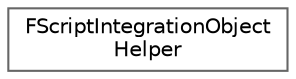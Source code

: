 digraph "Graphical Class Hierarchy"
{
 // INTERACTIVE_SVG=YES
 // LATEX_PDF_SIZE
  bgcolor="transparent";
  edge [fontname=Helvetica,fontsize=10,labelfontname=Helvetica,labelfontsize=10];
  node [fontname=Helvetica,fontsize=10,shape=box,height=0.2,width=0.4];
  rankdir="LR";
  Node0 [id="Node000000",label="FScriptIntegrationObject\lHelper",height=0.2,width=0.4,color="grey40", fillcolor="white", style="filled",URL="$dc/ddb/classFScriptIntegrationObjectHelper.html",tooltip="Helper class for script integrations to access some UObject innards."];
}
